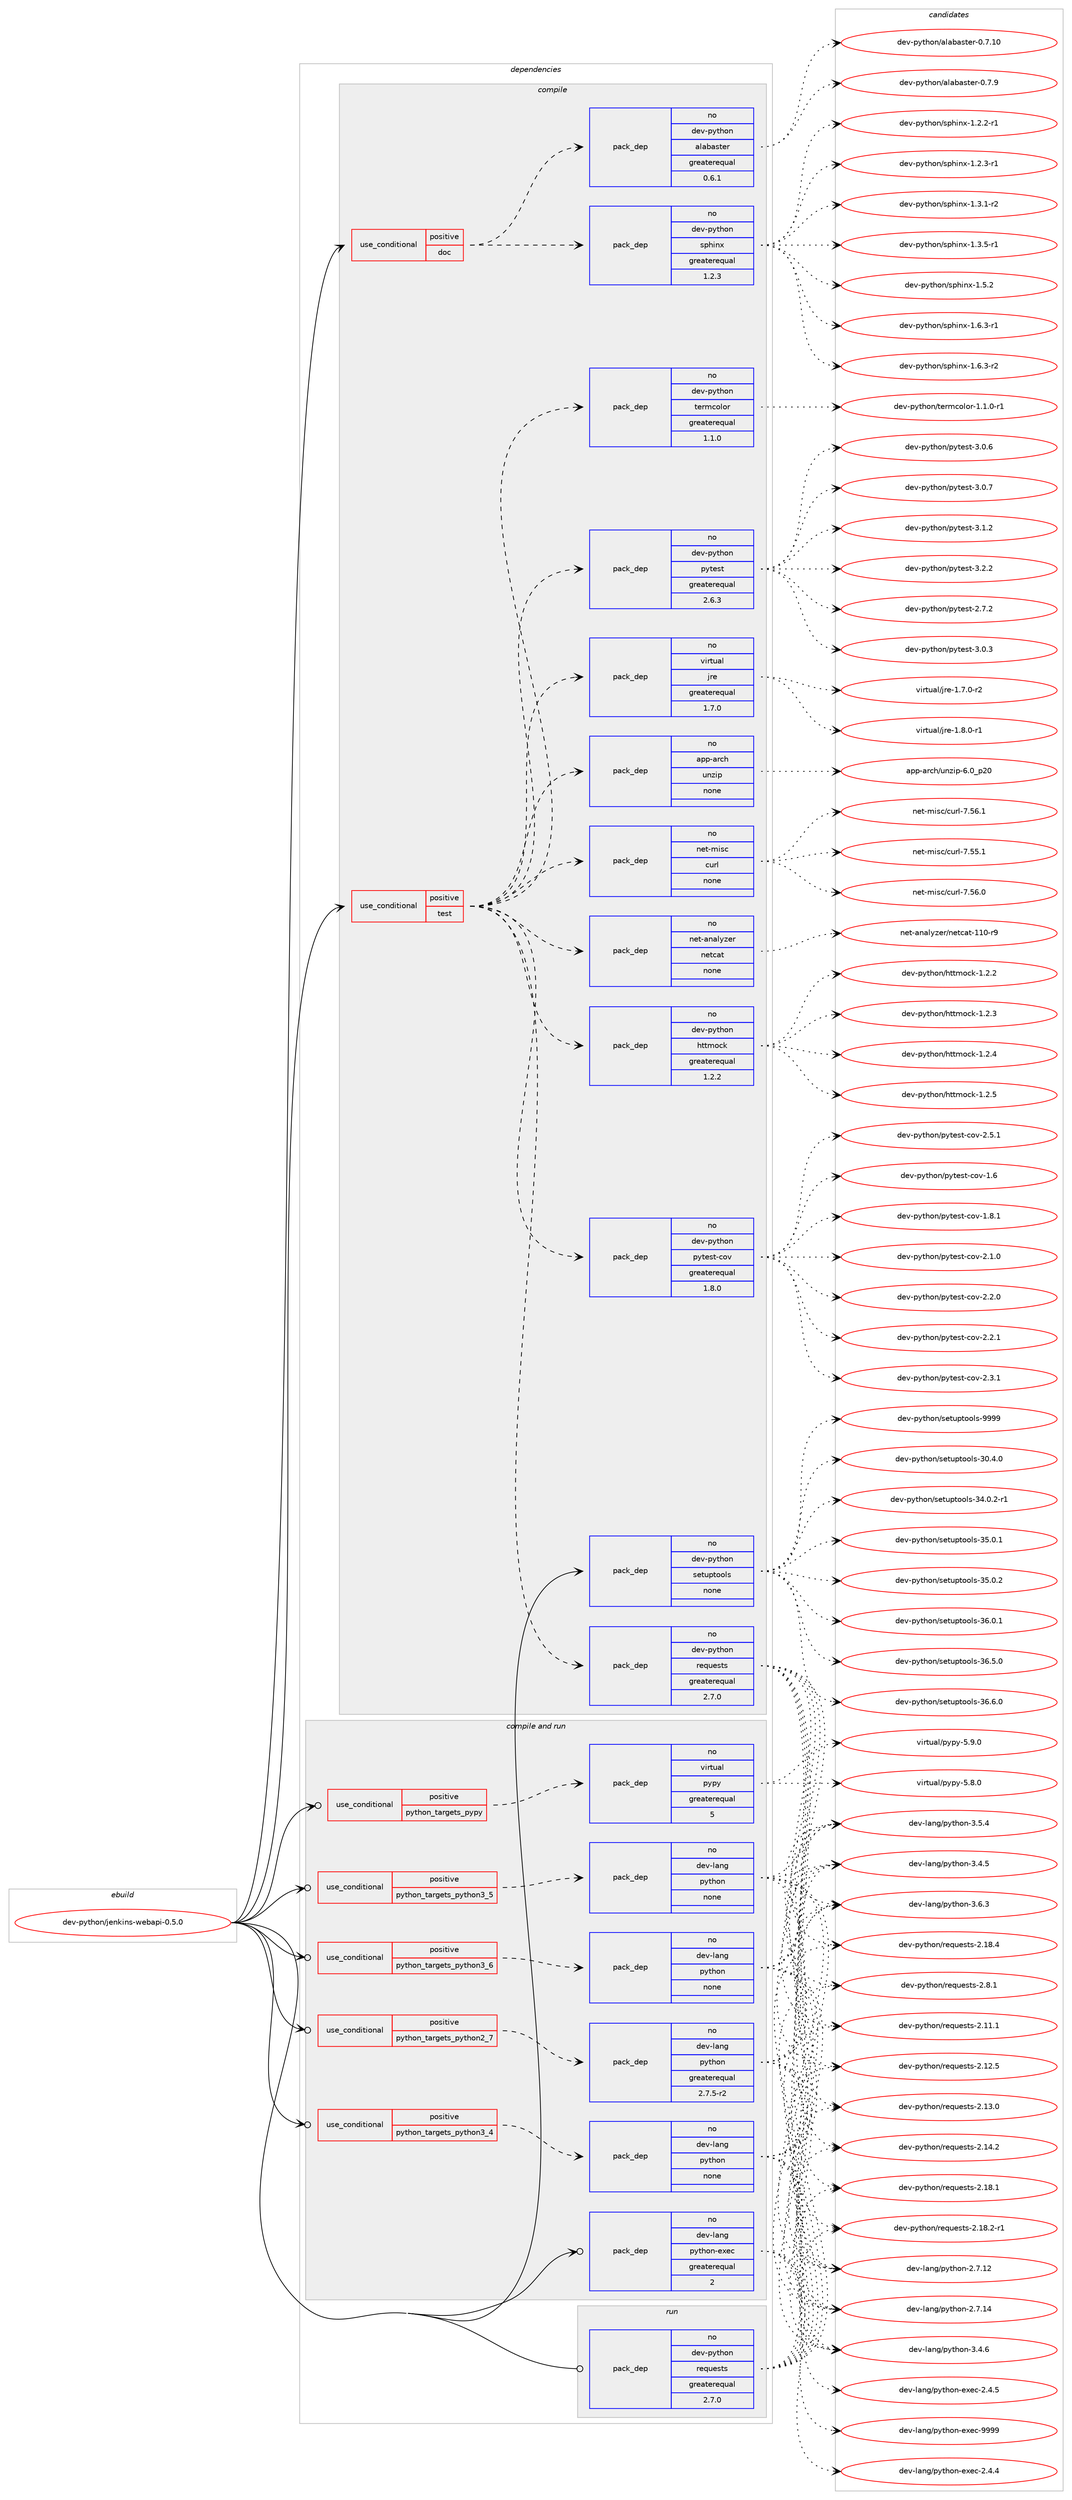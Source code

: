 digraph prolog {

# *************
# Graph options
# *************

newrank=true;
concentrate=true;
compound=true;
graph [rankdir=LR,fontname=Helvetica,fontsize=10,ranksep=1.5];#, ranksep=2.5, nodesep=0.2];
edge  [arrowhead=vee];
node  [fontname=Helvetica,fontsize=10];

# **********
# The ebuild
# **********

subgraph cluster_leftcol {
color=gray;
rank=same;
label=<<i>ebuild</i>>;
id [label="dev-python/jenkins-webapi-0.5.0", color=red, width=4, href="../dev-python/jenkins-webapi-0.5.0.svg"];
}

# ****************
# The dependencies
# ****************

subgraph cluster_midcol {
color=gray;
label=<<i>dependencies</i>>;
subgraph cluster_compile {
fillcolor="#eeeeee";
style=filled;
label=<<i>compile</i>>;
subgraph cond34388 {
dependency162686 [label=<<TABLE BORDER="0" CELLBORDER="1" CELLSPACING="0" CELLPADDING="4"><TR><TD ROWSPAN="3" CELLPADDING="10">use_conditional</TD></TR><TR><TD>positive</TD></TR><TR><TD>doc</TD></TR></TABLE>>, shape=none, color=red];
subgraph pack124446 {
dependency162687 [label=<<TABLE BORDER="0" CELLBORDER="1" CELLSPACING="0" CELLPADDING="4" WIDTH="220"><TR><TD ROWSPAN="6" CELLPADDING="30">pack_dep</TD></TR><TR><TD WIDTH="110">no</TD></TR><TR><TD>dev-python</TD></TR><TR><TD>sphinx</TD></TR><TR><TD>greaterequal</TD></TR><TR><TD>1.2.3</TD></TR></TABLE>>, shape=none, color=blue];
}
dependency162686:e -> dependency162687:w [weight=20,style="dashed",arrowhead="vee"];
subgraph pack124447 {
dependency162688 [label=<<TABLE BORDER="0" CELLBORDER="1" CELLSPACING="0" CELLPADDING="4" WIDTH="220"><TR><TD ROWSPAN="6" CELLPADDING="30">pack_dep</TD></TR><TR><TD WIDTH="110">no</TD></TR><TR><TD>dev-python</TD></TR><TR><TD>alabaster</TD></TR><TR><TD>greaterequal</TD></TR><TR><TD>0.6.1</TD></TR></TABLE>>, shape=none, color=blue];
}
dependency162686:e -> dependency162688:w [weight=20,style="dashed",arrowhead="vee"];
}
id:e -> dependency162686:w [weight=20,style="solid",arrowhead="vee"];
subgraph cond34389 {
dependency162689 [label=<<TABLE BORDER="0" CELLBORDER="1" CELLSPACING="0" CELLPADDING="4"><TR><TD ROWSPAN="3" CELLPADDING="10">use_conditional</TD></TR><TR><TD>positive</TD></TR><TR><TD>test</TD></TR></TABLE>>, shape=none, color=red];
subgraph pack124448 {
dependency162690 [label=<<TABLE BORDER="0" CELLBORDER="1" CELLSPACING="0" CELLPADDING="4" WIDTH="220"><TR><TD ROWSPAN="6" CELLPADDING="30">pack_dep</TD></TR><TR><TD WIDTH="110">no</TD></TR><TR><TD>dev-python</TD></TR><TR><TD>requests</TD></TR><TR><TD>greaterequal</TD></TR><TR><TD>2.7.0</TD></TR></TABLE>>, shape=none, color=blue];
}
dependency162689:e -> dependency162690:w [weight=20,style="dashed",arrowhead="vee"];
subgraph pack124449 {
dependency162691 [label=<<TABLE BORDER="0" CELLBORDER="1" CELLSPACING="0" CELLPADDING="4" WIDTH="220"><TR><TD ROWSPAN="6" CELLPADDING="30">pack_dep</TD></TR><TR><TD WIDTH="110">no</TD></TR><TR><TD>net-analyzer</TD></TR><TR><TD>netcat</TD></TR><TR><TD>none</TD></TR><TR><TD></TD></TR></TABLE>>, shape=none, color=blue];
}
dependency162689:e -> dependency162691:w [weight=20,style="dashed",arrowhead="vee"];
subgraph pack124450 {
dependency162692 [label=<<TABLE BORDER="0" CELLBORDER="1" CELLSPACING="0" CELLPADDING="4" WIDTH="220"><TR><TD ROWSPAN="6" CELLPADDING="30">pack_dep</TD></TR><TR><TD WIDTH="110">no</TD></TR><TR><TD>net-misc</TD></TR><TR><TD>curl</TD></TR><TR><TD>none</TD></TR><TR><TD></TD></TR></TABLE>>, shape=none, color=blue];
}
dependency162689:e -> dependency162692:w [weight=20,style="dashed",arrowhead="vee"];
subgraph pack124451 {
dependency162693 [label=<<TABLE BORDER="0" CELLBORDER="1" CELLSPACING="0" CELLPADDING="4" WIDTH="220"><TR><TD ROWSPAN="6" CELLPADDING="30">pack_dep</TD></TR><TR><TD WIDTH="110">no</TD></TR><TR><TD>app-arch</TD></TR><TR><TD>unzip</TD></TR><TR><TD>none</TD></TR><TR><TD></TD></TR></TABLE>>, shape=none, color=blue];
}
dependency162689:e -> dependency162693:w [weight=20,style="dashed",arrowhead="vee"];
subgraph pack124452 {
dependency162694 [label=<<TABLE BORDER="0" CELLBORDER="1" CELLSPACING="0" CELLPADDING="4" WIDTH="220"><TR><TD ROWSPAN="6" CELLPADDING="30">pack_dep</TD></TR><TR><TD WIDTH="110">no</TD></TR><TR><TD>virtual</TD></TR><TR><TD>jre</TD></TR><TR><TD>greaterequal</TD></TR><TR><TD>1.7.0</TD></TR></TABLE>>, shape=none, color=blue];
}
dependency162689:e -> dependency162694:w [weight=20,style="dashed",arrowhead="vee"];
subgraph pack124453 {
dependency162695 [label=<<TABLE BORDER="0" CELLBORDER="1" CELLSPACING="0" CELLPADDING="4" WIDTH="220"><TR><TD ROWSPAN="6" CELLPADDING="30">pack_dep</TD></TR><TR><TD WIDTH="110">no</TD></TR><TR><TD>dev-python</TD></TR><TR><TD>pytest</TD></TR><TR><TD>greaterequal</TD></TR><TR><TD>2.6.3</TD></TR></TABLE>>, shape=none, color=blue];
}
dependency162689:e -> dependency162695:w [weight=20,style="dashed",arrowhead="vee"];
subgraph pack124454 {
dependency162696 [label=<<TABLE BORDER="0" CELLBORDER="1" CELLSPACING="0" CELLPADDING="4" WIDTH="220"><TR><TD ROWSPAN="6" CELLPADDING="30">pack_dep</TD></TR><TR><TD WIDTH="110">no</TD></TR><TR><TD>dev-python</TD></TR><TR><TD>termcolor</TD></TR><TR><TD>greaterequal</TD></TR><TR><TD>1.1.0</TD></TR></TABLE>>, shape=none, color=blue];
}
dependency162689:e -> dependency162696:w [weight=20,style="dashed",arrowhead="vee"];
subgraph pack124455 {
dependency162697 [label=<<TABLE BORDER="0" CELLBORDER="1" CELLSPACING="0" CELLPADDING="4" WIDTH="220"><TR><TD ROWSPAN="6" CELLPADDING="30">pack_dep</TD></TR><TR><TD WIDTH="110">no</TD></TR><TR><TD>dev-python</TD></TR><TR><TD>pytest-cov</TD></TR><TR><TD>greaterequal</TD></TR><TR><TD>1.8.0</TD></TR></TABLE>>, shape=none, color=blue];
}
dependency162689:e -> dependency162697:w [weight=20,style="dashed",arrowhead="vee"];
subgraph pack124456 {
dependency162698 [label=<<TABLE BORDER="0" CELLBORDER="1" CELLSPACING="0" CELLPADDING="4" WIDTH="220"><TR><TD ROWSPAN="6" CELLPADDING="30">pack_dep</TD></TR><TR><TD WIDTH="110">no</TD></TR><TR><TD>dev-python</TD></TR><TR><TD>httmock</TD></TR><TR><TD>greaterequal</TD></TR><TR><TD>1.2.2</TD></TR></TABLE>>, shape=none, color=blue];
}
dependency162689:e -> dependency162698:w [weight=20,style="dashed",arrowhead="vee"];
}
id:e -> dependency162689:w [weight=20,style="solid",arrowhead="vee"];
subgraph pack124457 {
dependency162699 [label=<<TABLE BORDER="0" CELLBORDER="1" CELLSPACING="0" CELLPADDING="4" WIDTH="220"><TR><TD ROWSPAN="6" CELLPADDING="30">pack_dep</TD></TR><TR><TD WIDTH="110">no</TD></TR><TR><TD>dev-python</TD></TR><TR><TD>setuptools</TD></TR><TR><TD>none</TD></TR><TR><TD></TD></TR></TABLE>>, shape=none, color=blue];
}
id:e -> dependency162699:w [weight=20,style="solid",arrowhead="vee"];
}
subgraph cluster_compileandrun {
fillcolor="#eeeeee";
style=filled;
label=<<i>compile and run</i>>;
subgraph cond34390 {
dependency162700 [label=<<TABLE BORDER="0" CELLBORDER="1" CELLSPACING="0" CELLPADDING="4"><TR><TD ROWSPAN="3" CELLPADDING="10">use_conditional</TD></TR><TR><TD>positive</TD></TR><TR><TD>python_targets_pypy</TD></TR></TABLE>>, shape=none, color=red];
subgraph pack124458 {
dependency162701 [label=<<TABLE BORDER="0" CELLBORDER="1" CELLSPACING="0" CELLPADDING="4" WIDTH="220"><TR><TD ROWSPAN="6" CELLPADDING="30">pack_dep</TD></TR><TR><TD WIDTH="110">no</TD></TR><TR><TD>virtual</TD></TR><TR><TD>pypy</TD></TR><TR><TD>greaterequal</TD></TR><TR><TD>5</TD></TR></TABLE>>, shape=none, color=blue];
}
dependency162700:e -> dependency162701:w [weight=20,style="dashed",arrowhead="vee"];
}
id:e -> dependency162700:w [weight=20,style="solid",arrowhead="odotvee"];
subgraph cond34391 {
dependency162702 [label=<<TABLE BORDER="0" CELLBORDER="1" CELLSPACING="0" CELLPADDING="4"><TR><TD ROWSPAN="3" CELLPADDING="10">use_conditional</TD></TR><TR><TD>positive</TD></TR><TR><TD>python_targets_python2_7</TD></TR></TABLE>>, shape=none, color=red];
subgraph pack124459 {
dependency162703 [label=<<TABLE BORDER="0" CELLBORDER="1" CELLSPACING="0" CELLPADDING="4" WIDTH="220"><TR><TD ROWSPAN="6" CELLPADDING="30">pack_dep</TD></TR><TR><TD WIDTH="110">no</TD></TR><TR><TD>dev-lang</TD></TR><TR><TD>python</TD></TR><TR><TD>greaterequal</TD></TR><TR><TD>2.7.5-r2</TD></TR></TABLE>>, shape=none, color=blue];
}
dependency162702:e -> dependency162703:w [weight=20,style="dashed",arrowhead="vee"];
}
id:e -> dependency162702:w [weight=20,style="solid",arrowhead="odotvee"];
subgraph cond34392 {
dependency162704 [label=<<TABLE BORDER="0" CELLBORDER="1" CELLSPACING="0" CELLPADDING="4"><TR><TD ROWSPAN="3" CELLPADDING="10">use_conditional</TD></TR><TR><TD>positive</TD></TR><TR><TD>python_targets_python3_4</TD></TR></TABLE>>, shape=none, color=red];
subgraph pack124460 {
dependency162705 [label=<<TABLE BORDER="0" CELLBORDER="1" CELLSPACING="0" CELLPADDING="4" WIDTH="220"><TR><TD ROWSPAN="6" CELLPADDING="30">pack_dep</TD></TR><TR><TD WIDTH="110">no</TD></TR><TR><TD>dev-lang</TD></TR><TR><TD>python</TD></TR><TR><TD>none</TD></TR><TR><TD></TD></TR></TABLE>>, shape=none, color=blue];
}
dependency162704:e -> dependency162705:w [weight=20,style="dashed",arrowhead="vee"];
}
id:e -> dependency162704:w [weight=20,style="solid",arrowhead="odotvee"];
subgraph cond34393 {
dependency162706 [label=<<TABLE BORDER="0" CELLBORDER="1" CELLSPACING="0" CELLPADDING="4"><TR><TD ROWSPAN="3" CELLPADDING="10">use_conditional</TD></TR><TR><TD>positive</TD></TR><TR><TD>python_targets_python3_5</TD></TR></TABLE>>, shape=none, color=red];
subgraph pack124461 {
dependency162707 [label=<<TABLE BORDER="0" CELLBORDER="1" CELLSPACING="0" CELLPADDING="4" WIDTH="220"><TR><TD ROWSPAN="6" CELLPADDING="30">pack_dep</TD></TR><TR><TD WIDTH="110">no</TD></TR><TR><TD>dev-lang</TD></TR><TR><TD>python</TD></TR><TR><TD>none</TD></TR><TR><TD></TD></TR></TABLE>>, shape=none, color=blue];
}
dependency162706:e -> dependency162707:w [weight=20,style="dashed",arrowhead="vee"];
}
id:e -> dependency162706:w [weight=20,style="solid",arrowhead="odotvee"];
subgraph cond34394 {
dependency162708 [label=<<TABLE BORDER="0" CELLBORDER="1" CELLSPACING="0" CELLPADDING="4"><TR><TD ROWSPAN="3" CELLPADDING="10">use_conditional</TD></TR><TR><TD>positive</TD></TR><TR><TD>python_targets_python3_6</TD></TR></TABLE>>, shape=none, color=red];
subgraph pack124462 {
dependency162709 [label=<<TABLE BORDER="0" CELLBORDER="1" CELLSPACING="0" CELLPADDING="4" WIDTH="220"><TR><TD ROWSPAN="6" CELLPADDING="30">pack_dep</TD></TR><TR><TD WIDTH="110">no</TD></TR><TR><TD>dev-lang</TD></TR><TR><TD>python</TD></TR><TR><TD>none</TD></TR><TR><TD></TD></TR></TABLE>>, shape=none, color=blue];
}
dependency162708:e -> dependency162709:w [weight=20,style="dashed",arrowhead="vee"];
}
id:e -> dependency162708:w [weight=20,style="solid",arrowhead="odotvee"];
subgraph pack124463 {
dependency162710 [label=<<TABLE BORDER="0" CELLBORDER="1" CELLSPACING="0" CELLPADDING="4" WIDTH="220"><TR><TD ROWSPAN="6" CELLPADDING="30">pack_dep</TD></TR><TR><TD WIDTH="110">no</TD></TR><TR><TD>dev-lang</TD></TR><TR><TD>python-exec</TD></TR><TR><TD>greaterequal</TD></TR><TR><TD>2</TD></TR></TABLE>>, shape=none, color=blue];
}
id:e -> dependency162710:w [weight=20,style="solid",arrowhead="odotvee"];
}
subgraph cluster_run {
fillcolor="#eeeeee";
style=filled;
label=<<i>run</i>>;
subgraph pack124464 {
dependency162711 [label=<<TABLE BORDER="0" CELLBORDER="1" CELLSPACING="0" CELLPADDING="4" WIDTH="220"><TR><TD ROWSPAN="6" CELLPADDING="30">pack_dep</TD></TR><TR><TD WIDTH="110">no</TD></TR><TR><TD>dev-python</TD></TR><TR><TD>requests</TD></TR><TR><TD>greaterequal</TD></TR><TR><TD>2.7.0</TD></TR></TABLE>>, shape=none, color=blue];
}
id:e -> dependency162711:w [weight=20,style="solid",arrowhead="odot"];
}
}

# **************
# The candidates
# **************

subgraph cluster_choices {
rank=same;
color=gray;
label=<<i>candidates</i>>;

subgraph choice124446 {
color=black;
nodesep=1;
choice10010111845112121116104111110471151121041051101204549465046504511449 [label="dev-python/sphinx-1.2.2-r1", color=red, width=4,href="../dev-python/sphinx-1.2.2-r1.svg"];
choice10010111845112121116104111110471151121041051101204549465046514511449 [label="dev-python/sphinx-1.2.3-r1", color=red, width=4,href="../dev-python/sphinx-1.2.3-r1.svg"];
choice10010111845112121116104111110471151121041051101204549465146494511450 [label="dev-python/sphinx-1.3.1-r2", color=red, width=4,href="../dev-python/sphinx-1.3.1-r2.svg"];
choice10010111845112121116104111110471151121041051101204549465146534511449 [label="dev-python/sphinx-1.3.5-r1", color=red, width=4,href="../dev-python/sphinx-1.3.5-r1.svg"];
choice1001011184511212111610411111047115112104105110120454946534650 [label="dev-python/sphinx-1.5.2", color=red, width=4,href="../dev-python/sphinx-1.5.2.svg"];
choice10010111845112121116104111110471151121041051101204549465446514511449 [label="dev-python/sphinx-1.6.3-r1", color=red, width=4,href="../dev-python/sphinx-1.6.3-r1.svg"];
choice10010111845112121116104111110471151121041051101204549465446514511450 [label="dev-python/sphinx-1.6.3-r2", color=red, width=4,href="../dev-python/sphinx-1.6.3-r2.svg"];
dependency162687:e -> choice10010111845112121116104111110471151121041051101204549465046504511449:w [style=dotted,weight="100"];
dependency162687:e -> choice10010111845112121116104111110471151121041051101204549465046514511449:w [style=dotted,weight="100"];
dependency162687:e -> choice10010111845112121116104111110471151121041051101204549465146494511450:w [style=dotted,weight="100"];
dependency162687:e -> choice10010111845112121116104111110471151121041051101204549465146534511449:w [style=dotted,weight="100"];
dependency162687:e -> choice1001011184511212111610411111047115112104105110120454946534650:w [style=dotted,weight="100"];
dependency162687:e -> choice10010111845112121116104111110471151121041051101204549465446514511449:w [style=dotted,weight="100"];
dependency162687:e -> choice10010111845112121116104111110471151121041051101204549465446514511450:w [style=dotted,weight="100"];
}
subgraph choice124447 {
color=black;
nodesep=1;
choice10010111845112121116104111110479710897989711511610111445484655464948 [label="dev-python/alabaster-0.7.10", color=red, width=4,href="../dev-python/alabaster-0.7.10.svg"];
choice100101118451121211161041111104797108979897115116101114454846554657 [label="dev-python/alabaster-0.7.9", color=red, width=4,href="../dev-python/alabaster-0.7.9.svg"];
dependency162688:e -> choice10010111845112121116104111110479710897989711511610111445484655464948:w [style=dotted,weight="100"];
dependency162688:e -> choice100101118451121211161041111104797108979897115116101114454846554657:w [style=dotted,weight="100"];
}
subgraph choice124448 {
color=black;
nodesep=1;
choice100101118451121211161041111104711410111311710111511611545504649494649 [label="dev-python/requests-2.11.1", color=red, width=4,href="../dev-python/requests-2.11.1.svg"];
choice100101118451121211161041111104711410111311710111511611545504649504653 [label="dev-python/requests-2.12.5", color=red, width=4,href="../dev-python/requests-2.12.5.svg"];
choice100101118451121211161041111104711410111311710111511611545504649514648 [label="dev-python/requests-2.13.0", color=red, width=4,href="../dev-python/requests-2.13.0.svg"];
choice100101118451121211161041111104711410111311710111511611545504649524650 [label="dev-python/requests-2.14.2", color=red, width=4,href="../dev-python/requests-2.14.2.svg"];
choice100101118451121211161041111104711410111311710111511611545504649564649 [label="dev-python/requests-2.18.1", color=red, width=4,href="../dev-python/requests-2.18.1.svg"];
choice1001011184511212111610411111047114101113117101115116115455046495646504511449 [label="dev-python/requests-2.18.2-r1", color=red, width=4,href="../dev-python/requests-2.18.2-r1.svg"];
choice100101118451121211161041111104711410111311710111511611545504649564652 [label="dev-python/requests-2.18.4", color=red, width=4,href="../dev-python/requests-2.18.4.svg"];
choice1001011184511212111610411111047114101113117101115116115455046564649 [label="dev-python/requests-2.8.1", color=red, width=4,href="../dev-python/requests-2.8.1.svg"];
dependency162690:e -> choice100101118451121211161041111104711410111311710111511611545504649494649:w [style=dotted,weight="100"];
dependency162690:e -> choice100101118451121211161041111104711410111311710111511611545504649504653:w [style=dotted,weight="100"];
dependency162690:e -> choice100101118451121211161041111104711410111311710111511611545504649514648:w [style=dotted,weight="100"];
dependency162690:e -> choice100101118451121211161041111104711410111311710111511611545504649524650:w [style=dotted,weight="100"];
dependency162690:e -> choice100101118451121211161041111104711410111311710111511611545504649564649:w [style=dotted,weight="100"];
dependency162690:e -> choice1001011184511212111610411111047114101113117101115116115455046495646504511449:w [style=dotted,weight="100"];
dependency162690:e -> choice100101118451121211161041111104711410111311710111511611545504649564652:w [style=dotted,weight="100"];
dependency162690:e -> choice1001011184511212111610411111047114101113117101115116115455046564649:w [style=dotted,weight="100"];
}
subgraph choice124449 {
color=black;
nodesep=1;
choice110101116459711097108121122101114471101011169997116454949484511457 [label="net-analyzer/netcat-110-r9", color=red, width=4,href="../net-analyzer/netcat-110-r9.svg"];
dependency162691:e -> choice110101116459711097108121122101114471101011169997116454949484511457:w [style=dotted,weight="100"];
}
subgraph choice124450 {
color=black;
nodesep=1;
choice1101011164510910511599479911711410845554653534649 [label="net-misc/curl-7.55.1", color=red, width=4,href="../net-misc/curl-7.55.1.svg"];
choice1101011164510910511599479911711410845554653544648 [label="net-misc/curl-7.56.0", color=red, width=4,href="../net-misc/curl-7.56.0.svg"];
choice1101011164510910511599479911711410845554653544649 [label="net-misc/curl-7.56.1", color=red, width=4,href="../net-misc/curl-7.56.1.svg"];
dependency162692:e -> choice1101011164510910511599479911711410845554653534649:w [style=dotted,weight="100"];
dependency162692:e -> choice1101011164510910511599479911711410845554653544648:w [style=dotted,weight="100"];
dependency162692:e -> choice1101011164510910511599479911711410845554653544649:w [style=dotted,weight="100"];
}
subgraph choice124451 {
color=black;
nodesep=1;
choice971121124597114991044711711012210511245544648951125048 [label="app-arch/unzip-6.0_p20", color=red, width=4,href="../app-arch/unzip-6.0_p20.svg"];
dependency162693:e -> choice971121124597114991044711711012210511245544648951125048:w [style=dotted,weight="100"];
}
subgraph choice124452 {
color=black;
nodesep=1;
choice11810511411611797108471061141014549465546484511450 [label="virtual/jre-1.7.0-r2", color=red, width=4,href="../virtual/jre-1.7.0-r2.svg"];
choice11810511411611797108471061141014549465646484511449 [label="virtual/jre-1.8.0-r1", color=red, width=4,href="../virtual/jre-1.8.0-r1.svg"];
dependency162694:e -> choice11810511411611797108471061141014549465546484511450:w [style=dotted,weight="100"];
dependency162694:e -> choice11810511411611797108471061141014549465646484511449:w [style=dotted,weight="100"];
}
subgraph choice124453 {
color=black;
nodesep=1;
choice1001011184511212111610411111047112121116101115116455046554650 [label="dev-python/pytest-2.7.2", color=red, width=4,href="../dev-python/pytest-2.7.2.svg"];
choice1001011184511212111610411111047112121116101115116455146484651 [label="dev-python/pytest-3.0.3", color=red, width=4,href="../dev-python/pytest-3.0.3.svg"];
choice1001011184511212111610411111047112121116101115116455146484654 [label="dev-python/pytest-3.0.6", color=red, width=4,href="../dev-python/pytest-3.0.6.svg"];
choice1001011184511212111610411111047112121116101115116455146484655 [label="dev-python/pytest-3.0.7", color=red, width=4,href="../dev-python/pytest-3.0.7.svg"];
choice1001011184511212111610411111047112121116101115116455146494650 [label="dev-python/pytest-3.1.2", color=red, width=4,href="../dev-python/pytest-3.1.2.svg"];
choice1001011184511212111610411111047112121116101115116455146504650 [label="dev-python/pytest-3.2.2", color=red, width=4,href="../dev-python/pytest-3.2.2.svg"];
dependency162695:e -> choice1001011184511212111610411111047112121116101115116455046554650:w [style=dotted,weight="100"];
dependency162695:e -> choice1001011184511212111610411111047112121116101115116455146484651:w [style=dotted,weight="100"];
dependency162695:e -> choice1001011184511212111610411111047112121116101115116455146484654:w [style=dotted,weight="100"];
dependency162695:e -> choice1001011184511212111610411111047112121116101115116455146484655:w [style=dotted,weight="100"];
dependency162695:e -> choice1001011184511212111610411111047112121116101115116455146494650:w [style=dotted,weight="100"];
dependency162695:e -> choice1001011184511212111610411111047112121116101115116455146504650:w [style=dotted,weight="100"];
}
subgraph choice124454 {
color=black;
nodesep=1;
choice1001011184511212111610411111047116101114109991111081111144549464946484511449 [label="dev-python/termcolor-1.1.0-r1", color=red, width=4,href="../dev-python/termcolor-1.1.0-r1.svg"];
dependency162696:e -> choice1001011184511212111610411111047116101114109991111081111144549464946484511449:w [style=dotted,weight="100"];
}
subgraph choice124455 {
color=black;
nodesep=1;
choice1001011184511212111610411111047112121116101115116459911111845494654 [label="dev-python/pytest-cov-1.6", color=red, width=4,href="../dev-python/pytest-cov-1.6.svg"];
choice10010111845112121116104111110471121211161011151164599111118454946564649 [label="dev-python/pytest-cov-1.8.1", color=red, width=4,href="../dev-python/pytest-cov-1.8.1.svg"];
choice10010111845112121116104111110471121211161011151164599111118455046494648 [label="dev-python/pytest-cov-2.1.0", color=red, width=4,href="../dev-python/pytest-cov-2.1.0.svg"];
choice10010111845112121116104111110471121211161011151164599111118455046504648 [label="dev-python/pytest-cov-2.2.0", color=red, width=4,href="../dev-python/pytest-cov-2.2.0.svg"];
choice10010111845112121116104111110471121211161011151164599111118455046504649 [label="dev-python/pytest-cov-2.2.1", color=red, width=4,href="../dev-python/pytest-cov-2.2.1.svg"];
choice10010111845112121116104111110471121211161011151164599111118455046514649 [label="dev-python/pytest-cov-2.3.1", color=red, width=4,href="../dev-python/pytest-cov-2.3.1.svg"];
choice10010111845112121116104111110471121211161011151164599111118455046534649 [label="dev-python/pytest-cov-2.5.1", color=red, width=4,href="../dev-python/pytest-cov-2.5.1.svg"];
dependency162697:e -> choice1001011184511212111610411111047112121116101115116459911111845494654:w [style=dotted,weight="100"];
dependency162697:e -> choice10010111845112121116104111110471121211161011151164599111118454946564649:w [style=dotted,weight="100"];
dependency162697:e -> choice10010111845112121116104111110471121211161011151164599111118455046494648:w [style=dotted,weight="100"];
dependency162697:e -> choice10010111845112121116104111110471121211161011151164599111118455046504648:w [style=dotted,weight="100"];
dependency162697:e -> choice10010111845112121116104111110471121211161011151164599111118455046504649:w [style=dotted,weight="100"];
dependency162697:e -> choice10010111845112121116104111110471121211161011151164599111118455046514649:w [style=dotted,weight="100"];
dependency162697:e -> choice10010111845112121116104111110471121211161011151164599111118455046534649:w [style=dotted,weight="100"];
}
subgraph choice124456 {
color=black;
nodesep=1;
choice100101118451121211161041111104710411611610911199107454946504650 [label="dev-python/httmock-1.2.2", color=red, width=4,href="../dev-python/httmock-1.2.2.svg"];
choice100101118451121211161041111104710411611610911199107454946504651 [label="dev-python/httmock-1.2.3", color=red, width=4,href="../dev-python/httmock-1.2.3.svg"];
choice100101118451121211161041111104710411611610911199107454946504652 [label="dev-python/httmock-1.2.4", color=red, width=4,href="../dev-python/httmock-1.2.4.svg"];
choice100101118451121211161041111104710411611610911199107454946504653 [label="dev-python/httmock-1.2.5", color=red, width=4,href="../dev-python/httmock-1.2.5.svg"];
dependency162698:e -> choice100101118451121211161041111104710411611610911199107454946504650:w [style=dotted,weight="100"];
dependency162698:e -> choice100101118451121211161041111104710411611610911199107454946504651:w [style=dotted,weight="100"];
dependency162698:e -> choice100101118451121211161041111104710411611610911199107454946504652:w [style=dotted,weight="100"];
dependency162698:e -> choice100101118451121211161041111104710411611610911199107454946504653:w [style=dotted,weight="100"];
}
subgraph choice124457 {
color=black;
nodesep=1;
choice100101118451121211161041111104711510111611711211611111110811545514846524648 [label="dev-python/setuptools-30.4.0", color=red, width=4,href="../dev-python/setuptools-30.4.0.svg"];
choice1001011184511212111610411111047115101116117112116111111108115455152464846504511449 [label="dev-python/setuptools-34.0.2-r1", color=red, width=4,href="../dev-python/setuptools-34.0.2-r1.svg"];
choice100101118451121211161041111104711510111611711211611111110811545515346484649 [label="dev-python/setuptools-35.0.1", color=red, width=4,href="../dev-python/setuptools-35.0.1.svg"];
choice100101118451121211161041111104711510111611711211611111110811545515346484650 [label="dev-python/setuptools-35.0.2", color=red, width=4,href="../dev-python/setuptools-35.0.2.svg"];
choice100101118451121211161041111104711510111611711211611111110811545515446484649 [label="dev-python/setuptools-36.0.1", color=red, width=4,href="../dev-python/setuptools-36.0.1.svg"];
choice100101118451121211161041111104711510111611711211611111110811545515446534648 [label="dev-python/setuptools-36.5.0", color=red, width=4,href="../dev-python/setuptools-36.5.0.svg"];
choice100101118451121211161041111104711510111611711211611111110811545515446544648 [label="dev-python/setuptools-36.6.0", color=red, width=4,href="../dev-python/setuptools-36.6.0.svg"];
choice10010111845112121116104111110471151011161171121161111111081154557575757 [label="dev-python/setuptools-9999", color=red, width=4,href="../dev-python/setuptools-9999.svg"];
dependency162699:e -> choice100101118451121211161041111104711510111611711211611111110811545514846524648:w [style=dotted,weight="100"];
dependency162699:e -> choice1001011184511212111610411111047115101116117112116111111108115455152464846504511449:w [style=dotted,weight="100"];
dependency162699:e -> choice100101118451121211161041111104711510111611711211611111110811545515346484649:w [style=dotted,weight="100"];
dependency162699:e -> choice100101118451121211161041111104711510111611711211611111110811545515346484650:w [style=dotted,weight="100"];
dependency162699:e -> choice100101118451121211161041111104711510111611711211611111110811545515446484649:w [style=dotted,weight="100"];
dependency162699:e -> choice100101118451121211161041111104711510111611711211611111110811545515446534648:w [style=dotted,weight="100"];
dependency162699:e -> choice100101118451121211161041111104711510111611711211611111110811545515446544648:w [style=dotted,weight="100"];
dependency162699:e -> choice10010111845112121116104111110471151011161171121161111111081154557575757:w [style=dotted,weight="100"];
}
subgraph choice124458 {
color=black;
nodesep=1;
choice1181051141161179710847112121112121455346564648 [label="virtual/pypy-5.8.0", color=red, width=4,href="../virtual/pypy-5.8.0.svg"];
choice1181051141161179710847112121112121455346574648 [label="virtual/pypy-5.9.0", color=red, width=4,href="../virtual/pypy-5.9.0.svg"];
dependency162701:e -> choice1181051141161179710847112121112121455346564648:w [style=dotted,weight="100"];
dependency162701:e -> choice1181051141161179710847112121112121455346574648:w [style=dotted,weight="100"];
}
subgraph choice124459 {
color=black;
nodesep=1;
choice10010111845108971101034711212111610411111045504655464950 [label="dev-lang/python-2.7.12", color=red, width=4,href="../dev-lang/python-2.7.12.svg"];
choice10010111845108971101034711212111610411111045504655464952 [label="dev-lang/python-2.7.14", color=red, width=4,href="../dev-lang/python-2.7.14.svg"];
choice100101118451089711010347112121116104111110455146524653 [label="dev-lang/python-3.4.5", color=red, width=4,href="../dev-lang/python-3.4.5.svg"];
choice100101118451089711010347112121116104111110455146524654 [label="dev-lang/python-3.4.6", color=red, width=4,href="../dev-lang/python-3.4.6.svg"];
choice100101118451089711010347112121116104111110455146534652 [label="dev-lang/python-3.5.4", color=red, width=4,href="../dev-lang/python-3.5.4.svg"];
choice100101118451089711010347112121116104111110455146544651 [label="dev-lang/python-3.6.3", color=red, width=4,href="../dev-lang/python-3.6.3.svg"];
dependency162703:e -> choice10010111845108971101034711212111610411111045504655464950:w [style=dotted,weight="100"];
dependency162703:e -> choice10010111845108971101034711212111610411111045504655464952:w [style=dotted,weight="100"];
dependency162703:e -> choice100101118451089711010347112121116104111110455146524653:w [style=dotted,weight="100"];
dependency162703:e -> choice100101118451089711010347112121116104111110455146524654:w [style=dotted,weight="100"];
dependency162703:e -> choice100101118451089711010347112121116104111110455146534652:w [style=dotted,weight="100"];
dependency162703:e -> choice100101118451089711010347112121116104111110455146544651:w [style=dotted,weight="100"];
}
subgraph choice124460 {
color=black;
nodesep=1;
choice10010111845108971101034711212111610411111045504655464950 [label="dev-lang/python-2.7.12", color=red, width=4,href="../dev-lang/python-2.7.12.svg"];
choice10010111845108971101034711212111610411111045504655464952 [label="dev-lang/python-2.7.14", color=red, width=4,href="../dev-lang/python-2.7.14.svg"];
choice100101118451089711010347112121116104111110455146524653 [label="dev-lang/python-3.4.5", color=red, width=4,href="../dev-lang/python-3.4.5.svg"];
choice100101118451089711010347112121116104111110455146524654 [label="dev-lang/python-3.4.6", color=red, width=4,href="../dev-lang/python-3.4.6.svg"];
choice100101118451089711010347112121116104111110455146534652 [label="dev-lang/python-3.5.4", color=red, width=4,href="../dev-lang/python-3.5.4.svg"];
choice100101118451089711010347112121116104111110455146544651 [label="dev-lang/python-3.6.3", color=red, width=4,href="../dev-lang/python-3.6.3.svg"];
dependency162705:e -> choice10010111845108971101034711212111610411111045504655464950:w [style=dotted,weight="100"];
dependency162705:e -> choice10010111845108971101034711212111610411111045504655464952:w [style=dotted,weight="100"];
dependency162705:e -> choice100101118451089711010347112121116104111110455146524653:w [style=dotted,weight="100"];
dependency162705:e -> choice100101118451089711010347112121116104111110455146524654:w [style=dotted,weight="100"];
dependency162705:e -> choice100101118451089711010347112121116104111110455146534652:w [style=dotted,weight="100"];
dependency162705:e -> choice100101118451089711010347112121116104111110455146544651:w [style=dotted,weight="100"];
}
subgraph choice124461 {
color=black;
nodesep=1;
choice10010111845108971101034711212111610411111045504655464950 [label="dev-lang/python-2.7.12", color=red, width=4,href="../dev-lang/python-2.7.12.svg"];
choice10010111845108971101034711212111610411111045504655464952 [label="dev-lang/python-2.7.14", color=red, width=4,href="../dev-lang/python-2.7.14.svg"];
choice100101118451089711010347112121116104111110455146524653 [label="dev-lang/python-3.4.5", color=red, width=4,href="../dev-lang/python-3.4.5.svg"];
choice100101118451089711010347112121116104111110455146524654 [label="dev-lang/python-3.4.6", color=red, width=4,href="../dev-lang/python-3.4.6.svg"];
choice100101118451089711010347112121116104111110455146534652 [label="dev-lang/python-3.5.4", color=red, width=4,href="../dev-lang/python-3.5.4.svg"];
choice100101118451089711010347112121116104111110455146544651 [label="dev-lang/python-3.6.3", color=red, width=4,href="../dev-lang/python-3.6.3.svg"];
dependency162707:e -> choice10010111845108971101034711212111610411111045504655464950:w [style=dotted,weight="100"];
dependency162707:e -> choice10010111845108971101034711212111610411111045504655464952:w [style=dotted,weight="100"];
dependency162707:e -> choice100101118451089711010347112121116104111110455146524653:w [style=dotted,weight="100"];
dependency162707:e -> choice100101118451089711010347112121116104111110455146524654:w [style=dotted,weight="100"];
dependency162707:e -> choice100101118451089711010347112121116104111110455146534652:w [style=dotted,weight="100"];
dependency162707:e -> choice100101118451089711010347112121116104111110455146544651:w [style=dotted,weight="100"];
}
subgraph choice124462 {
color=black;
nodesep=1;
choice10010111845108971101034711212111610411111045504655464950 [label="dev-lang/python-2.7.12", color=red, width=4,href="../dev-lang/python-2.7.12.svg"];
choice10010111845108971101034711212111610411111045504655464952 [label="dev-lang/python-2.7.14", color=red, width=4,href="../dev-lang/python-2.7.14.svg"];
choice100101118451089711010347112121116104111110455146524653 [label="dev-lang/python-3.4.5", color=red, width=4,href="../dev-lang/python-3.4.5.svg"];
choice100101118451089711010347112121116104111110455146524654 [label="dev-lang/python-3.4.6", color=red, width=4,href="../dev-lang/python-3.4.6.svg"];
choice100101118451089711010347112121116104111110455146534652 [label="dev-lang/python-3.5.4", color=red, width=4,href="../dev-lang/python-3.5.4.svg"];
choice100101118451089711010347112121116104111110455146544651 [label="dev-lang/python-3.6.3", color=red, width=4,href="../dev-lang/python-3.6.3.svg"];
dependency162709:e -> choice10010111845108971101034711212111610411111045504655464950:w [style=dotted,weight="100"];
dependency162709:e -> choice10010111845108971101034711212111610411111045504655464952:w [style=dotted,weight="100"];
dependency162709:e -> choice100101118451089711010347112121116104111110455146524653:w [style=dotted,weight="100"];
dependency162709:e -> choice100101118451089711010347112121116104111110455146524654:w [style=dotted,weight="100"];
dependency162709:e -> choice100101118451089711010347112121116104111110455146534652:w [style=dotted,weight="100"];
dependency162709:e -> choice100101118451089711010347112121116104111110455146544651:w [style=dotted,weight="100"];
}
subgraph choice124463 {
color=black;
nodesep=1;
choice1001011184510897110103471121211161041111104510112010199455046524652 [label="dev-lang/python-exec-2.4.4", color=red, width=4,href="../dev-lang/python-exec-2.4.4.svg"];
choice1001011184510897110103471121211161041111104510112010199455046524653 [label="dev-lang/python-exec-2.4.5", color=red, width=4,href="../dev-lang/python-exec-2.4.5.svg"];
choice10010111845108971101034711212111610411111045101120101994557575757 [label="dev-lang/python-exec-9999", color=red, width=4,href="../dev-lang/python-exec-9999.svg"];
dependency162710:e -> choice1001011184510897110103471121211161041111104510112010199455046524652:w [style=dotted,weight="100"];
dependency162710:e -> choice1001011184510897110103471121211161041111104510112010199455046524653:w [style=dotted,weight="100"];
dependency162710:e -> choice10010111845108971101034711212111610411111045101120101994557575757:w [style=dotted,weight="100"];
}
subgraph choice124464 {
color=black;
nodesep=1;
choice100101118451121211161041111104711410111311710111511611545504649494649 [label="dev-python/requests-2.11.1", color=red, width=4,href="../dev-python/requests-2.11.1.svg"];
choice100101118451121211161041111104711410111311710111511611545504649504653 [label="dev-python/requests-2.12.5", color=red, width=4,href="../dev-python/requests-2.12.5.svg"];
choice100101118451121211161041111104711410111311710111511611545504649514648 [label="dev-python/requests-2.13.0", color=red, width=4,href="../dev-python/requests-2.13.0.svg"];
choice100101118451121211161041111104711410111311710111511611545504649524650 [label="dev-python/requests-2.14.2", color=red, width=4,href="../dev-python/requests-2.14.2.svg"];
choice100101118451121211161041111104711410111311710111511611545504649564649 [label="dev-python/requests-2.18.1", color=red, width=4,href="../dev-python/requests-2.18.1.svg"];
choice1001011184511212111610411111047114101113117101115116115455046495646504511449 [label="dev-python/requests-2.18.2-r1", color=red, width=4,href="../dev-python/requests-2.18.2-r1.svg"];
choice100101118451121211161041111104711410111311710111511611545504649564652 [label="dev-python/requests-2.18.4", color=red, width=4,href="../dev-python/requests-2.18.4.svg"];
choice1001011184511212111610411111047114101113117101115116115455046564649 [label="dev-python/requests-2.8.1", color=red, width=4,href="../dev-python/requests-2.8.1.svg"];
dependency162711:e -> choice100101118451121211161041111104711410111311710111511611545504649494649:w [style=dotted,weight="100"];
dependency162711:e -> choice100101118451121211161041111104711410111311710111511611545504649504653:w [style=dotted,weight="100"];
dependency162711:e -> choice100101118451121211161041111104711410111311710111511611545504649514648:w [style=dotted,weight="100"];
dependency162711:e -> choice100101118451121211161041111104711410111311710111511611545504649524650:w [style=dotted,weight="100"];
dependency162711:e -> choice100101118451121211161041111104711410111311710111511611545504649564649:w [style=dotted,weight="100"];
dependency162711:e -> choice1001011184511212111610411111047114101113117101115116115455046495646504511449:w [style=dotted,weight="100"];
dependency162711:e -> choice100101118451121211161041111104711410111311710111511611545504649564652:w [style=dotted,weight="100"];
dependency162711:e -> choice1001011184511212111610411111047114101113117101115116115455046564649:w [style=dotted,weight="100"];
}
}

}
